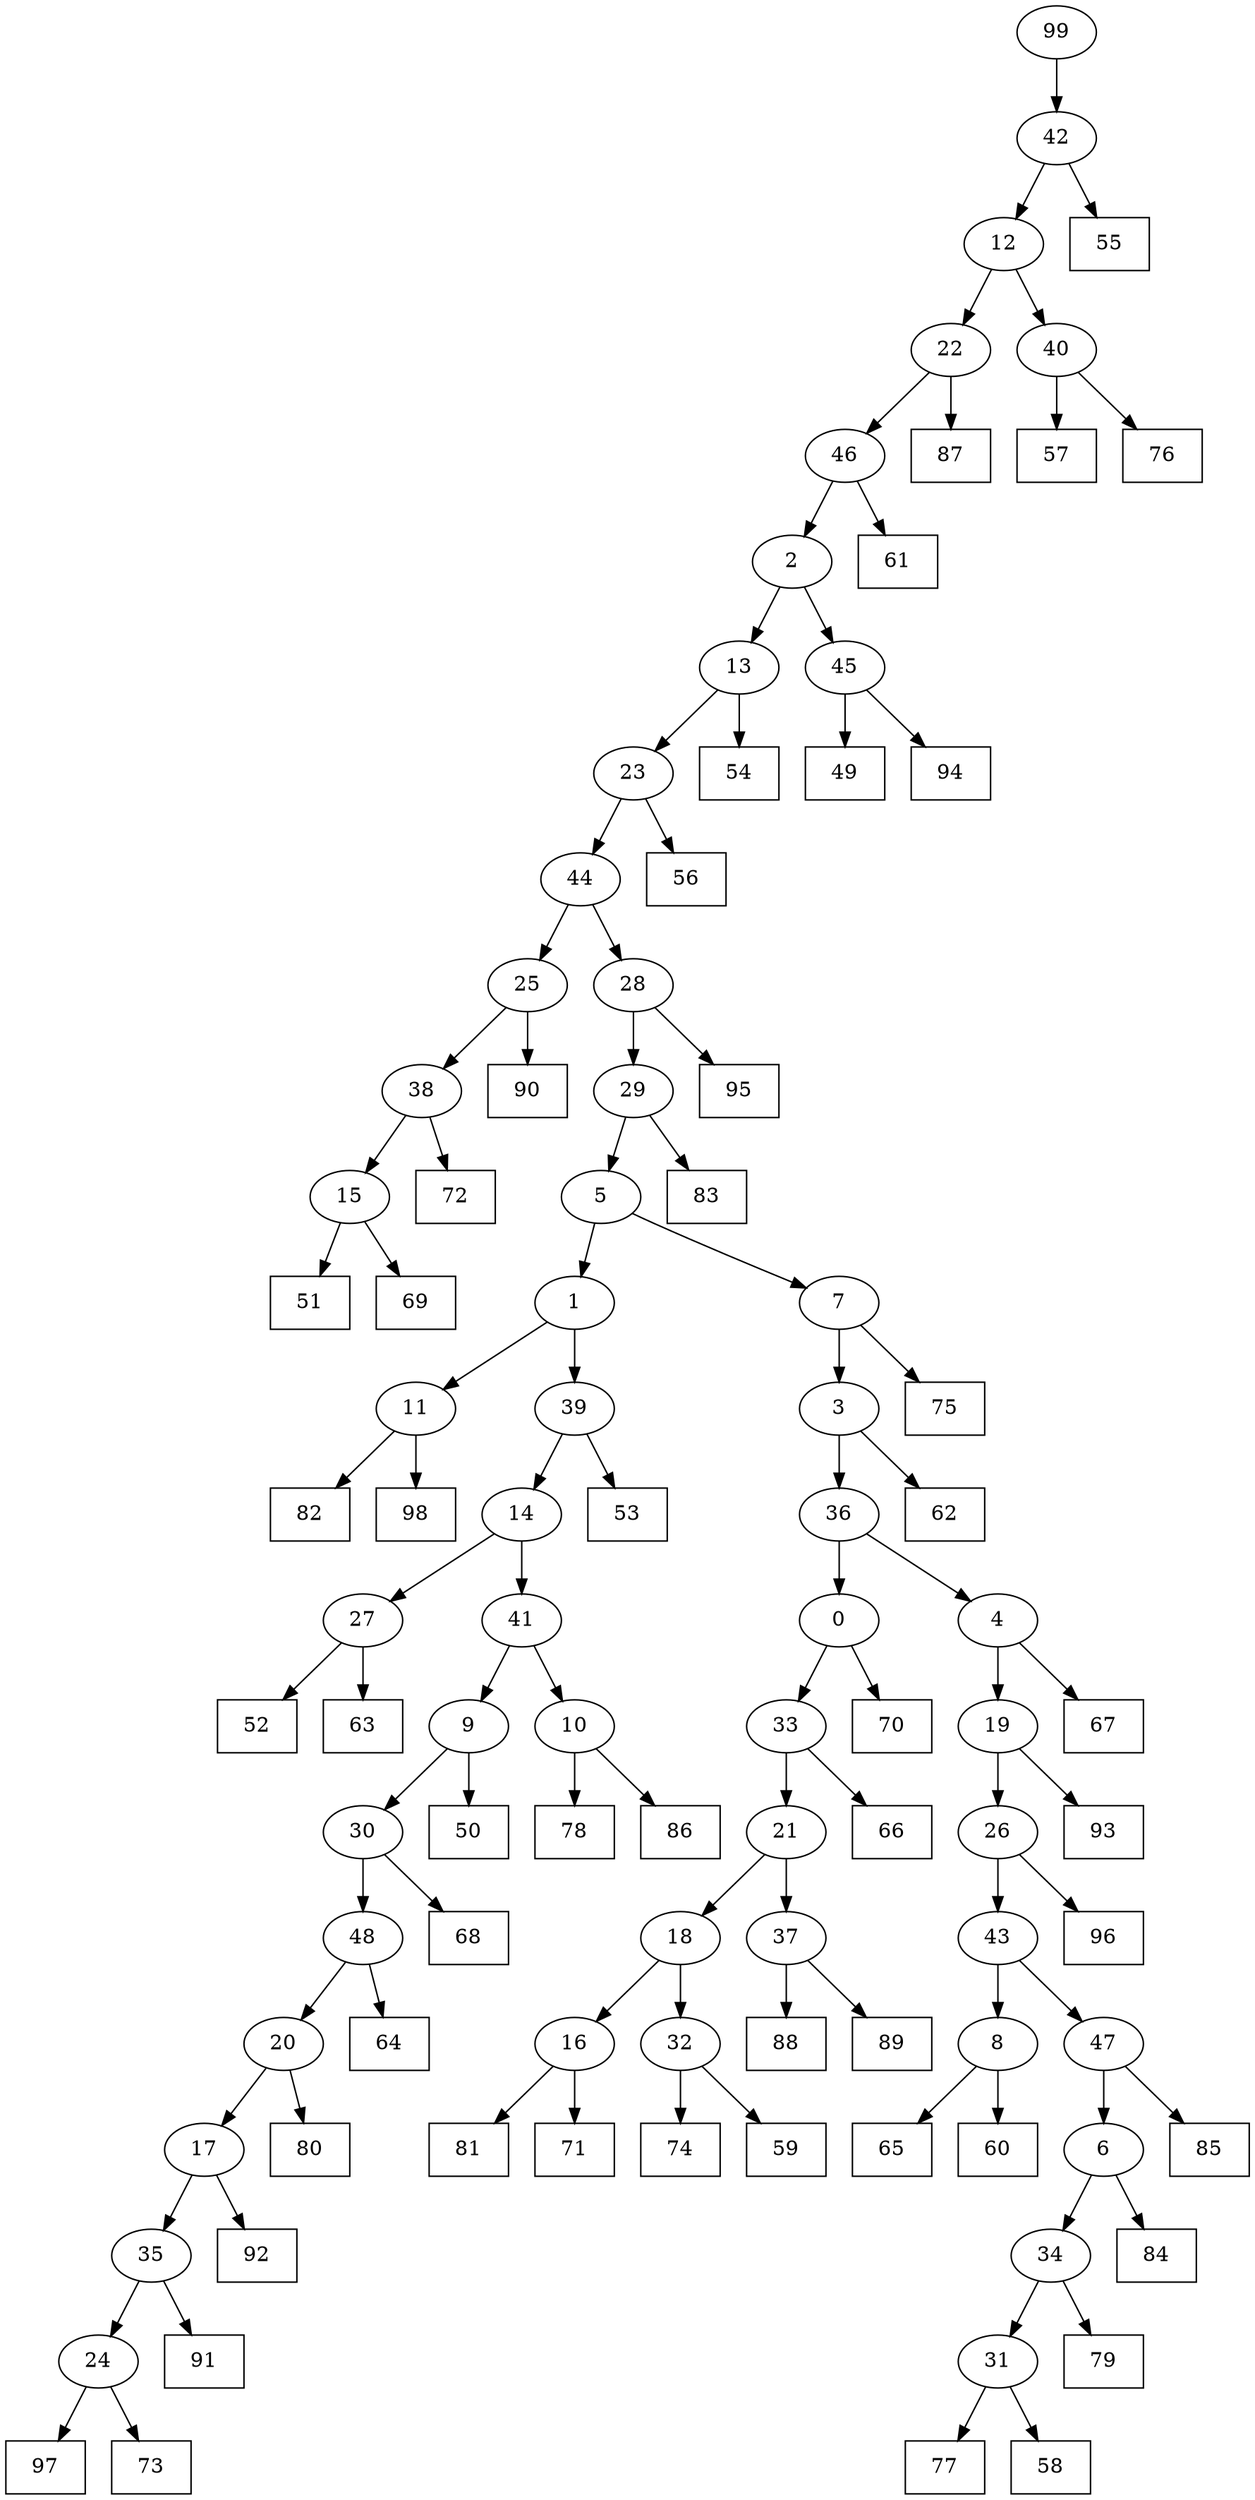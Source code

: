 digraph G {
0[label="0"];
1[label="1"];
2[label="2"];
3[label="3"];
4[label="4"];
5[label="5"];
6[label="6"];
7[label="7"];
8[label="8"];
9[label="9"];
10[label="10"];
11[label="11"];
12[label="12"];
13[label="13"];
14[label="14"];
15[label="15"];
16[label="16"];
17[label="17"];
18[label="18"];
19[label="19"];
20[label="20"];
21[label="21"];
22[label="22"];
23[label="23"];
24[label="24"];
25[label="25"];
26[label="26"];
27[label="27"];
28[label="28"];
29[label="29"];
30[label="30"];
31[label="31"];
32[label="32"];
33[label="33"];
34[label="34"];
35[label="35"];
36[label="36"];
37[label="37"];
38[label="38"];
39[label="39"];
40[label="40"];
41[label="41"];
42[label="42"];
43[label="43"];
44[label="44"];
45[label="45"];
46[label="46"];
47[label="47"];
48[label="48"];
49[shape=box,label="49"];
50[shape=box,label="50"];
51[shape=box,label="53"];
52[shape=box,label="84"];
53[shape=box,label="75"];
54[shape=box,label="85"];
55[shape=box,label="67"];
56[shape=box,label="97"];
57[shape=box,label="96"];
58[shape=box,label="56"];
59[shape=box,label="81"];
60[shape=box,label="65"];
61[shape=box,label="57"];
62[shape=box,label="73"];
63[shape=box,label="74"];
64[shape=box,label="92"];
65[shape=box,label="95"];
66[shape=box,label="78"];
67[shape=box,label="52"];
68[shape=box,label="88"];
69[shape=box,label="54"];
70[shape=box,label="77"];
71[shape=box,label="51"];
72[shape=box,label="68"];
73[shape=box,label="91"];
74[shape=box,label="55"];
75[shape=box,label="64"];
76[shape=box,label="82"];
77[shape=box,label="69"];
78[shape=box,label="72"];
79[shape=box,label="98"];
80[shape=box,label="58"];
81[shape=box,label="79"];
82[shape=box,label="71"];
83[shape=box,label="59"];
84[shape=box,label="94"];
85[shape=box,label="63"];
86[shape=box,label="66"];
87[shape=box,label="87"];
88[shape=box,label="76"];
89[shape=box,label="62"];
90[shape=box,label="89"];
91[shape=box,label="60"];
92[shape=box,label="83"];
93[shape=box,label="70"];
94[shape=box,label="61"];
95[shape=box,label="90"];
96[shape=box,label="93"];
97[shape=box,label="86"];
98[shape=box,label="80"];
99[label="99"];
9->50 ;
19->96 ;
48->20 ;
33->86 ;
22->87 ;
30->72 ;
25->95 ;
43->47 ;
47->6 ;
31->70 ;
39->51 ;
6->52 ;
12->22 ;
4->55 ;
16->59 ;
3->89 ;
6->34 ;
10->97 ;
1->39 ;
20->98 ;
40->88 ;
19->26 ;
26->57 ;
44->28 ;
32->83 ;
38->78 ;
40->61 ;
99->42 ;
42->12 ;
7->53 ;
41->10 ;
16->82 ;
11->76 ;
13->69 ;
24->62 ;
15->77 ;
34->31 ;
31->80 ;
42->74 ;
45->49 ;
34->81 ;
24->56 ;
2->45 ;
45->84 ;
5->1 ;
47->54 ;
37->68 ;
46->2 ;
2->13 ;
38->15 ;
46->94 ;
3->36 ;
36->4 ;
8->91 ;
1->11 ;
11->79 ;
23->44 ;
4->19 ;
9->30 ;
15->71 ;
17->35 ;
35->24 ;
10->66 ;
25->38 ;
39->14 ;
0->93 ;
35->73 ;
8->60 ;
12->40 ;
18->32 ;
32->63 ;
0->33 ;
18->16 ;
23->58 ;
30->48 ;
48->75 ;
22->46 ;
29->92 ;
28->65 ;
28->29 ;
29->5 ;
36->0 ;
26->43 ;
43->8 ;
21->37 ;
37->90 ;
5->7 ;
20->17 ;
17->64 ;
27->67 ;
7->3 ;
14->41 ;
41->9 ;
44->25 ;
14->27 ;
27->85 ;
13->23 ;
33->21 ;
21->18 ;
}
